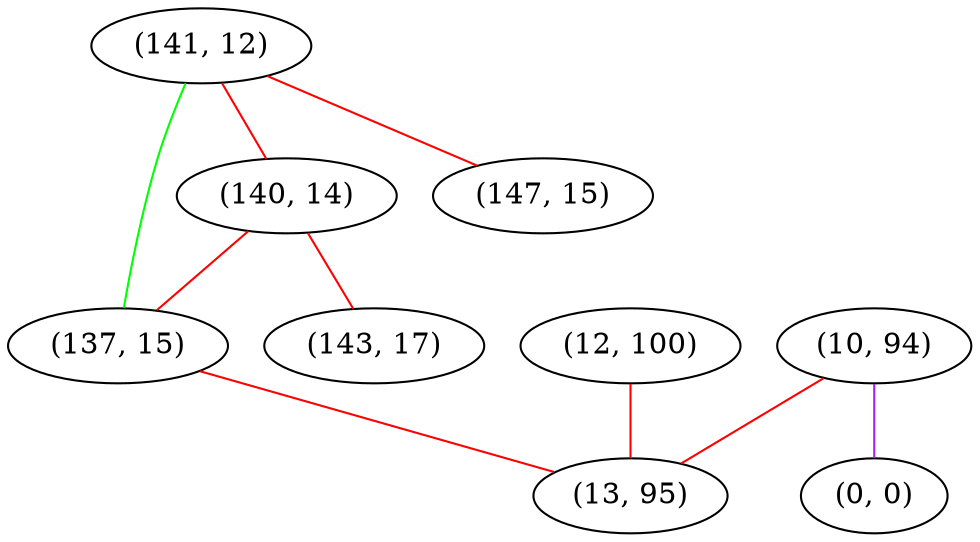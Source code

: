 graph "" {
"(141, 12)";
"(10, 94)";
"(140, 14)";
"(137, 15)";
"(0, 0)";
"(147, 15)";
"(12, 100)";
"(13, 95)";
"(143, 17)";
"(141, 12)" -- "(147, 15)"  [color=red, key=0, weight=1];
"(141, 12)" -- "(140, 14)"  [color=red, key=0, weight=1];
"(141, 12)" -- "(137, 15)"  [color=green, key=0, weight=2];
"(10, 94)" -- "(13, 95)"  [color=red, key=0, weight=1];
"(10, 94)" -- "(0, 0)"  [color=purple, key=0, weight=4];
"(140, 14)" -- "(143, 17)"  [color=red, key=0, weight=1];
"(140, 14)" -- "(137, 15)"  [color=red, key=0, weight=1];
"(137, 15)" -- "(13, 95)"  [color=red, key=0, weight=1];
"(12, 100)" -- "(13, 95)"  [color=red, key=0, weight=1];
}
